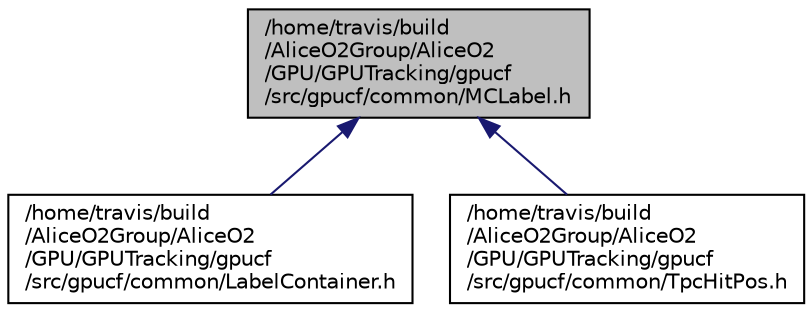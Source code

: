 digraph "/home/travis/build/AliceO2Group/AliceO2/GPU/GPUTracking/gpucf/src/gpucf/common/MCLabel.h"
{
 // INTERACTIVE_SVG=YES
  bgcolor="transparent";
  edge [fontname="Helvetica",fontsize="10",labelfontname="Helvetica",labelfontsize="10"];
  node [fontname="Helvetica",fontsize="10",shape=record];
  Node1 [label="/home/travis/build\l/AliceO2Group/AliceO2\l/GPU/GPUTracking/gpucf\l/src/gpucf/common/MCLabel.h",height=0.2,width=0.4,color="black", fillcolor="grey75", style="filled", fontcolor="black"];
  Node1 -> Node2 [dir="back",color="midnightblue",fontsize="10",style="solid",fontname="Helvetica"];
  Node2 [label="/home/travis/build\l/AliceO2Group/AliceO2\l/GPU/GPUTracking/gpucf\l/src/gpucf/common/LabelContainer.h",height=0.2,width=0.4,color="black",URL="$da/d67/GPU_2GPUTracking_2gpucf_2src_2gpucf_2common_2LabelContainer_8h.html"];
  Node1 -> Node3 [dir="back",color="midnightblue",fontsize="10",style="solid",fontname="Helvetica"];
  Node3 [label="/home/travis/build\l/AliceO2Group/AliceO2\l/GPU/GPUTracking/gpucf\l/src/gpucf/common/TpcHitPos.h",height=0.2,width=0.4,color="black",URL="$dd/d00/TpcHitPos_8h.html"];
}
